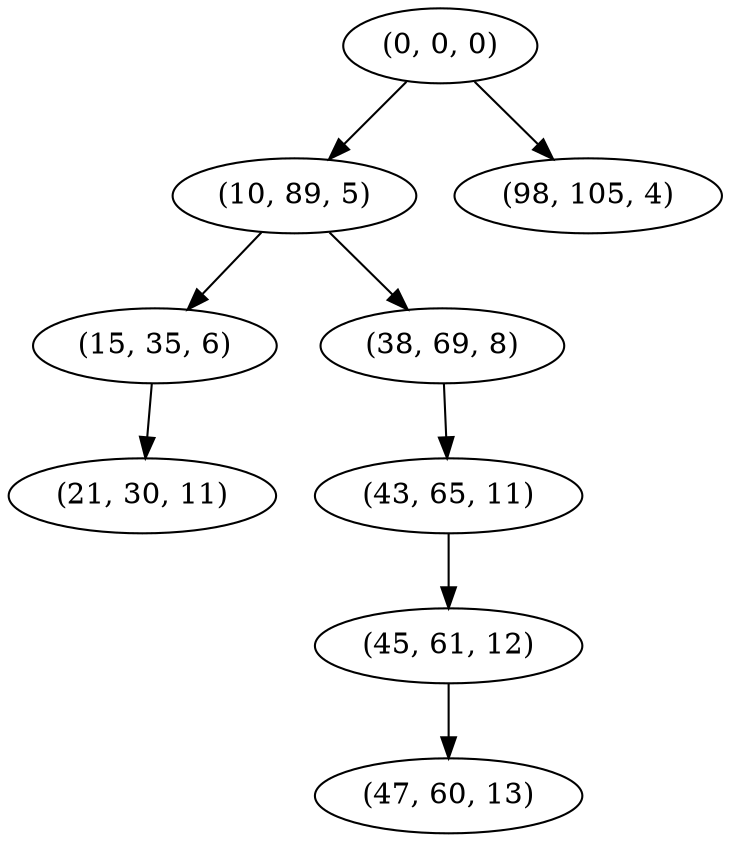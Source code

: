 digraph tree {
    "(0, 0, 0)";
    "(10, 89, 5)";
    "(15, 35, 6)";
    "(21, 30, 11)";
    "(38, 69, 8)";
    "(43, 65, 11)";
    "(45, 61, 12)";
    "(47, 60, 13)";
    "(98, 105, 4)";
    "(0, 0, 0)" -> "(10, 89, 5)";
    "(0, 0, 0)" -> "(98, 105, 4)";
    "(10, 89, 5)" -> "(15, 35, 6)";
    "(10, 89, 5)" -> "(38, 69, 8)";
    "(15, 35, 6)" -> "(21, 30, 11)";
    "(38, 69, 8)" -> "(43, 65, 11)";
    "(43, 65, 11)" -> "(45, 61, 12)";
    "(45, 61, 12)" -> "(47, 60, 13)";
}

